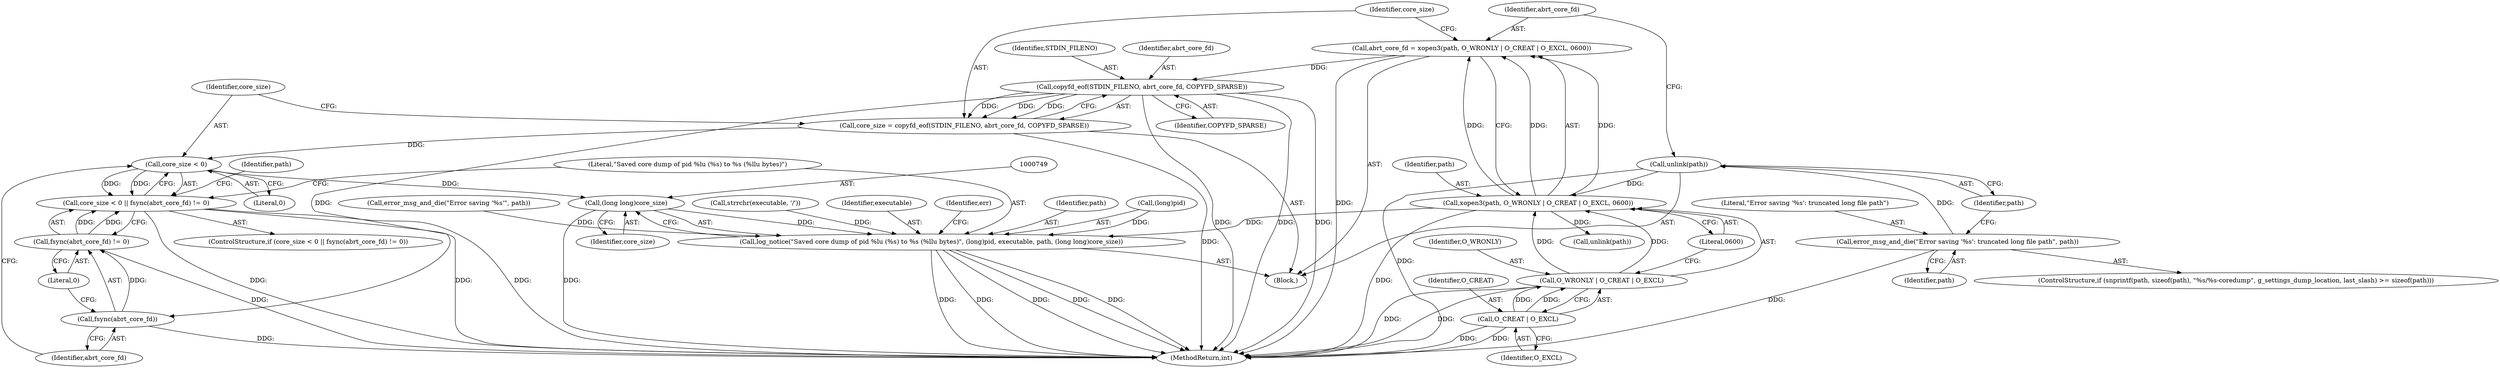 digraph "0_abrt_3c1b60cfa62d39e5fff5a53a5bc53dae189e740e@API" {
"1000722" [label="(Call,copyfd_eof(STDIN_FILENO, abrt_core_fd, COPYFD_SPARSE))"];
"1000709" [label="(Call,abrt_core_fd = xopen3(path, O_WRONLY | O_CREAT | O_EXCL, 0600))"];
"1000711" [label="(Call,xopen3(path, O_WRONLY | O_CREAT | O_EXCL, 0600))"];
"1000706" [label="(Call,unlink(path))"];
"1000703" [label="(Call,error_msg_and_die(\"Error saving '%s': truncated long file path\", path))"];
"1000713" [label="(Call,O_WRONLY | O_CREAT | O_EXCL)"];
"1000715" [label="(Call,O_CREAT | O_EXCL)"];
"1000720" [label="(Call,core_size = copyfd_eof(STDIN_FILENO, abrt_core_fd, COPYFD_SPARSE))"];
"1000728" [label="(Call,core_size < 0)"];
"1000727" [label="(Call,core_size < 0 || fsync(abrt_core_fd) != 0)"];
"1000748" [label="(Call,(long long)core_size)"];
"1000741" [label="(Call,log_notice(\"Saved core dump of pid %lu (%s) to %s (%llu bytes)\", (long)pid, executable, path, (long long)core_size))"];
"1000732" [label="(Call,fsync(abrt_core_fd))"];
"1000731" [label="(Call,fsync(abrt_core_fd) != 0)"];
"1000678" [label="(Block,)"];
"1000727" [label="(Call,core_size < 0 || fsync(abrt_core_fd) != 0)"];
"1000737" [label="(Identifier,path)"];
"1000736" [label="(Call,unlink(path))"];
"1000741" [label="(Call,log_notice(\"Saved core dump of pid %lu (%s) to %s (%llu bytes)\", (long)pid, executable, path, (long long)core_size))"];
"1000738" [label="(Call,error_msg_and_die(\"Error saving '%s'\", path))"];
"1000726" [label="(ControlStructure,if (core_size < 0 || fsync(abrt_core_fd) != 0))"];
"1000712" [label="(Identifier,path)"];
"1000716" [label="(Identifier,O_CREAT)"];
"1000729" [label="(Identifier,core_size)"];
"1000730" [label="(Literal,0)"];
"1000665" [label="(Call,strrchr(executable, '/'))"];
"1000746" [label="(Identifier,executable)"];
"1000734" [label="(Literal,0)"];
"1000750" [label="(Identifier,core_size)"];
"1000752" [label="(Identifier,err)"];
"1000707" [label="(Identifier,path)"];
"1000748" [label="(Call,(long long)core_size)"];
"1000718" [label="(Literal,0600)"];
"1000722" [label="(Call,copyfd_eof(STDIN_FILENO, abrt_core_fd, COPYFD_SPARSE))"];
"1000743" [label="(Call,(long)pid)"];
"1000703" [label="(Call,error_msg_and_die(\"Error saving '%s': truncated long file path\", path))"];
"1000723" [label="(Identifier,STDIN_FILENO)"];
"1000704" [label="(Literal,\"Error saving '%s': truncated long file path\")"];
"1000731" [label="(Call,fsync(abrt_core_fd) != 0)"];
"1000742" [label="(Literal,\"Saved core dump of pid %lu (%s) to %s (%llu bytes)\")"];
"1000747" [label="(Identifier,path)"];
"1001447" [label="(MethodReturn,int)"];
"1000714" [label="(Identifier,O_WRONLY)"];
"1000692" [label="(ControlStructure,if (snprintf(path, sizeof(path), \"%s/%s-coredump\", g_settings_dump_location, last_slash) >= sizeof(path)))"];
"1000733" [label="(Identifier,abrt_core_fd)"];
"1000721" [label="(Identifier,core_size)"];
"1000710" [label="(Identifier,abrt_core_fd)"];
"1000724" [label="(Identifier,abrt_core_fd)"];
"1000709" [label="(Call,abrt_core_fd = xopen3(path, O_WRONLY | O_CREAT | O_EXCL, 0600))"];
"1000705" [label="(Identifier,path)"];
"1000725" [label="(Identifier,COPYFD_SPARSE)"];
"1000717" [label="(Identifier,O_EXCL)"];
"1000711" [label="(Call,xopen3(path, O_WRONLY | O_CREAT | O_EXCL, 0600))"];
"1000713" [label="(Call,O_WRONLY | O_CREAT | O_EXCL)"];
"1000720" [label="(Call,core_size = copyfd_eof(STDIN_FILENO, abrt_core_fd, COPYFD_SPARSE))"];
"1000706" [label="(Call,unlink(path))"];
"1000732" [label="(Call,fsync(abrt_core_fd))"];
"1000715" [label="(Call,O_CREAT | O_EXCL)"];
"1000728" [label="(Call,core_size < 0)"];
"1000722" -> "1000720"  [label="AST: "];
"1000722" -> "1000725"  [label="CFG: "];
"1000723" -> "1000722"  [label="AST: "];
"1000724" -> "1000722"  [label="AST: "];
"1000725" -> "1000722"  [label="AST: "];
"1000720" -> "1000722"  [label="CFG: "];
"1000722" -> "1001447"  [label="DDG: "];
"1000722" -> "1001447"  [label="DDG: "];
"1000722" -> "1001447"  [label="DDG: "];
"1000722" -> "1000720"  [label="DDG: "];
"1000722" -> "1000720"  [label="DDG: "];
"1000722" -> "1000720"  [label="DDG: "];
"1000709" -> "1000722"  [label="DDG: "];
"1000722" -> "1000732"  [label="DDG: "];
"1000709" -> "1000678"  [label="AST: "];
"1000709" -> "1000711"  [label="CFG: "];
"1000710" -> "1000709"  [label="AST: "];
"1000711" -> "1000709"  [label="AST: "];
"1000721" -> "1000709"  [label="CFG: "];
"1000709" -> "1001447"  [label="DDG: "];
"1000711" -> "1000709"  [label="DDG: "];
"1000711" -> "1000709"  [label="DDG: "];
"1000711" -> "1000709"  [label="DDG: "];
"1000711" -> "1000718"  [label="CFG: "];
"1000712" -> "1000711"  [label="AST: "];
"1000713" -> "1000711"  [label="AST: "];
"1000718" -> "1000711"  [label="AST: "];
"1000711" -> "1001447"  [label="DDG: "];
"1000706" -> "1000711"  [label="DDG: "];
"1000713" -> "1000711"  [label="DDG: "];
"1000713" -> "1000711"  [label="DDG: "];
"1000711" -> "1000736"  [label="DDG: "];
"1000711" -> "1000741"  [label="DDG: "];
"1000706" -> "1000678"  [label="AST: "];
"1000706" -> "1000707"  [label="CFG: "];
"1000707" -> "1000706"  [label="AST: "];
"1000710" -> "1000706"  [label="CFG: "];
"1000706" -> "1001447"  [label="DDG: "];
"1000703" -> "1000706"  [label="DDG: "];
"1000703" -> "1000692"  [label="AST: "];
"1000703" -> "1000705"  [label="CFG: "];
"1000704" -> "1000703"  [label="AST: "];
"1000705" -> "1000703"  [label="AST: "];
"1000707" -> "1000703"  [label="CFG: "];
"1000703" -> "1001447"  [label="DDG: "];
"1000713" -> "1000715"  [label="CFG: "];
"1000714" -> "1000713"  [label="AST: "];
"1000715" -> "1000713"  [label="AST: "];
"1000718" -> "1000713"  [label="CFG: "];
"1000713" -> "1001447"  [label="DDG: "];
"1000713" -> "1001447"  [label="DDG: "];
"1000715" -> "1000713"  [label="DDG: "];
"1000715" -> "1000713"  [label="DDG: "];
"1000715" -> "1000717"  [label="CFG: "];
"1000716" -> "1000715"  [label="AST: "];
"1000717" -> "1000715"  [label="AST: "];
"1000715" -> "1001447"  [label="DDG: "];
"1000715" -> "1001447"  [label="DDG: "];
"1000720" -> "1000678"  [label="AST: "];
"1000721" -> "1000720"  [label="AST: "];
"1000729" -> "1000720"  [label="CFG: "];
"1000720" -> "1001447"  [label="DDG: "];
"1000720" -> "1000728"  [label="DDG: "];
"1000728" -> "1000727"  [label="AST: "];
"1000728" -> "1000730"  [label="CFG: "];
"1000729" -> "1000728"  [label="AST: "];
"1000730" -> "1000728"  [label="AST: "];
"1000733" -> "1000728"  [label="CFG: "];
"1000727" -> "1000728"  [label="CFG: "];
"1000728" -> "1000727"  [label="DDG: "];
"1000728" -> "1000727"  [label="DDG: "];
"1000728" -> "1000748"  [label="DDG: "];
"1000727" -> "1000726"  [label="AST: "];
"1000727" -> "1000731"  [label="CFG: "];
"1000731" -> "1000727"  [label="AST: "];
"1000737" -> "1000727"  [label="CFG: "];
"1000742" -> "1000727"  [label="CFG: "];
"1000727" -> "1001447"  [label="DDG: "];
"1000727" -> "1001447"  [label="DDG: "];
"1000727" -> "1001447"  [label="DDG: "];
"1000731" -> "1000727"  [label="DDG: "];
"1000731" -> "1000727"  [label="DDG: "];
"1000748" -> "1000741"  [label="AST: "];
"1000748" -> "1000750"  [label="CFG: "];
"1000749" -> "1000748"  [label="AST: "];
"1000750" -> "1000748"  [label="AST: "];
"1000741" -> "1000748"  [label="CFG: "];
"1000748" -> "1001447"  [label="DDG: "];
"1000748" -> "1000741"  [label="DDG: "];
"1000741" -> "1000678"  [label="AST: "];
"1000742" -> "1000741"  [label="AST: "];
"1000743" -> "1000741"  [label="AST: "];
"1000746" -> "1000741"  [label="AST: "];
"1000747" -> "1000741"  [label="AST: "];
"1000752" -> "1000741"  [label="CFG: "];
"1000741" -> "1001447"  [label="DDG: "];
"1000741" -> "1001447"  [label="DDG: "];
"1000741" -> "1001447"  [label="DDG: "];
"1000741" -> "1001447"  [label="DDG: "];
"1000741" -> "1001447"  [label="DDG: "];
"1000743" -> "1000741"  [label="DDG: "];
"1000665" -> "1000741"  [label="DDG: "];
"1000738" -> "1000741"  [label="DDG: "];
"1000732" -> "1000731"  [label="AST: "];
"1000732" -> "1000733"  [label="CFG: "];
"1000733" -> "1000732"  [label="AST: "];
"1000734" -> "1000732"  [label="CFG: "];
"1000732" -> "1001447"  [label="DDG: "];
"1000732" -> "1000731"  [label="DDG: "];
"1000731" -> "1000734"  [label="CFG: "];
"1000734" -> "1000731"  [label="AST: "];
"1000731" -> "1001447"  [label="DDG: "];
}
